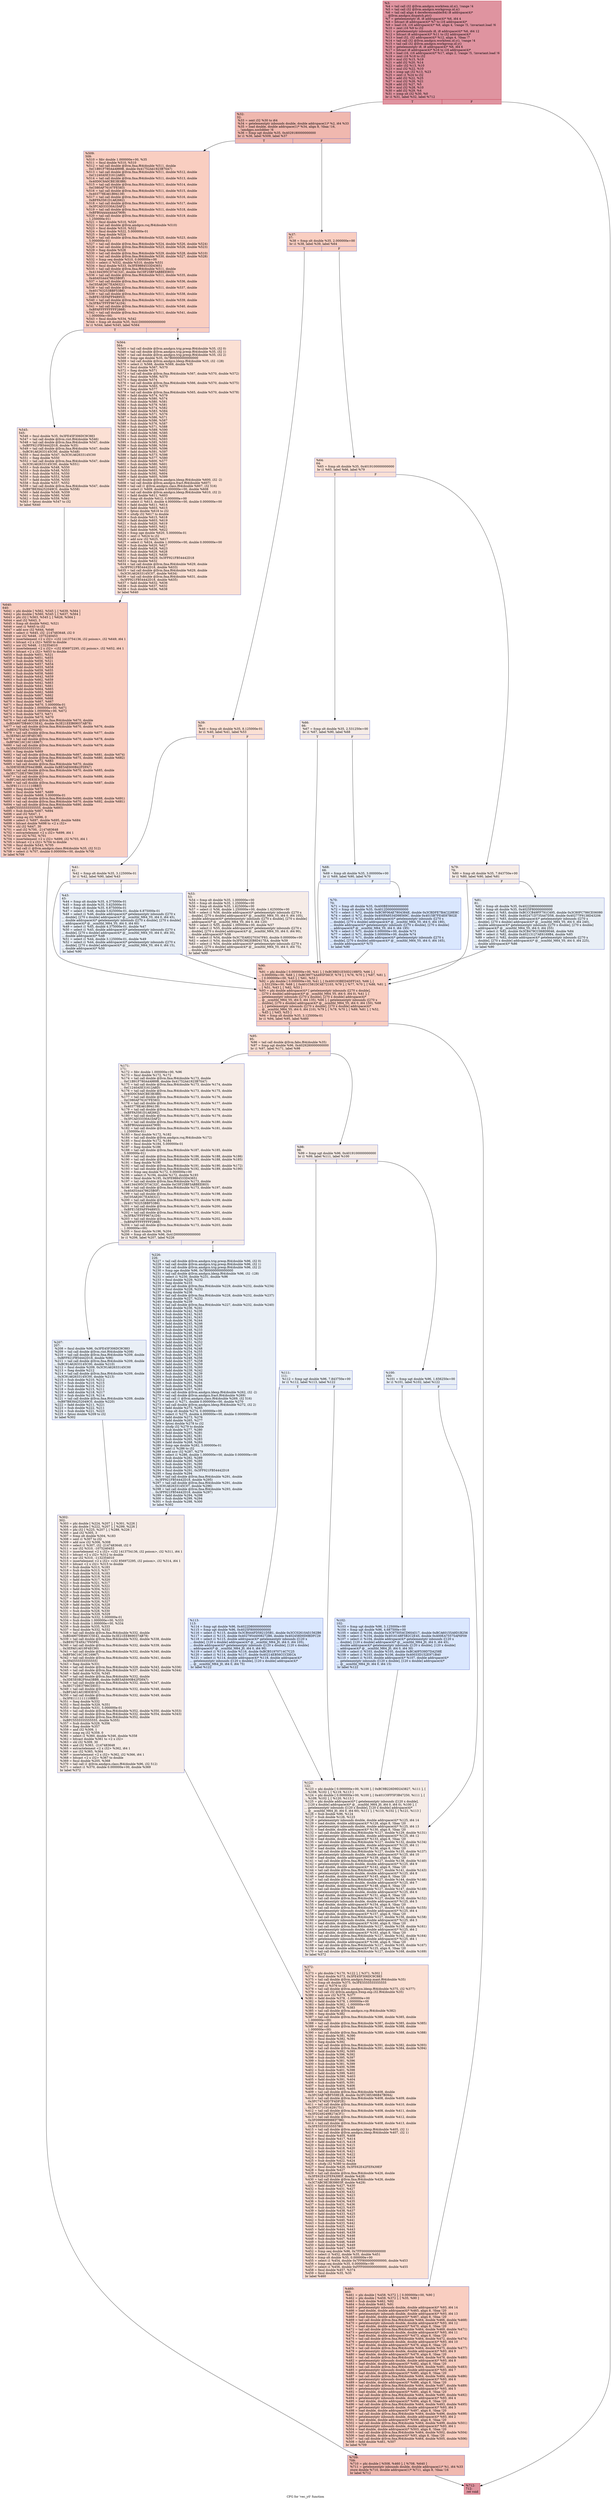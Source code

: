 digraph "CFG for 'vec_y0' function" {
	label="CFG for 'vec_y0' function";

	Node0x5dfa000 [shape=record,color="#b70d28ff", style=filled, fillcolor="#b70d2870",label="{%3:\l  %4 = tail call i32 @llvm.amdgcn.workitem.id.x(), !range !4\l  %5 = tail call i32 @llvm.amdgcn.workgroup.id.x()\l  %6 = tail call align 4 dereferenceable(64) i8 addrspace(4)*\l... @llvm.amdgcn.dispatch.ptr()\l  %7 = getelementptr i8, i8 addrspace(4)* %6, i64 4\l  %8 = bitcast i8 addrspace(4)* %7 to i16 addrspace(4)*\l  %9 = load i16, i16 addrspace(4)* %8, align 4, !range !5, !invariant.load !6\l  %10 = zext i16 %9 to i32\l  %11 = getelementptr inbounds i8, i8 addrspace(4)* %6, i64 12\l  %12 = bitcast i8 addrspace(4)* %11 to i32 addrspace(4)*\l  %13 = load i32, i32 addrspace(4)* %12, align 4, !tbaa !7\l  %14 = tail call i32 @llvm.amdgcn.workitem.id.y(), !range !4\l  %15 = tail call i32 @llvm.amdgcn.workgroup.id.y()\l  %16 = getelementptr i8, i8 addrspace(4)* %6, i64 6\l  %17 = bitcast i8 addrspace(4)* %16 to i16 addrspace(4)*\l  %18 = load i16, i16 addrspace(4)* %17, align 2, !range !5, !invariant.load !6\l  %19 = zext i16 %18 to i32\l  %20 = mul i32 %15, %19\l  %21 = add i32 %20, %14\l  %22 = udiv i32 %13, %10\l  %23 = mul i32 %22, %10\l  %24 = icmp ugt i32 %13, %23\l  %25 = zext i1 %24 to i32\l  %26 = add i32 %22, %25\l  %27 = mul i32 %26, %21\l  %28 = add i32 %27, %5\l  %29 = mul i32 %28, %10\l  %30 = add i32 %29, %4\l  %31 = icmp slt i32 %30, %0\l  br i1 %31, label %32, label %712\l|{<s0>T|<s1>F}}"];
	Node0x5dfa000:s0 -> Node0x5dfe900;
	Node0x5dfa000:s1 -> Node0x5dfe990;
	Node0x5dfe900 [shape=record,color="#3d50c3ff", style=filled, fillcolor="#dc5d4a70",label="{%32:\l32:                                               \l  %33 = sext i32 %30 to i64\l  %34 = getelementptr inbounds double, double addrspace(1)* %2, i64 %33\l  %35 = load double, double addrspace(1)* %34, align 8, !tbaa !16,\l... !amdgpu.noclobber !6\l  %36 = fcmp ugt double %35, 0x4029180000000000\l  br i1 %36, label %509, label %37\l|{<s0>T|<s1>F}}"];
	Node0x5dfe900:s0 -> Node0x5df4450;
	Node0x5dfe900:s1 -> Node0x5df44e0;
	Node0x5df44e0 [shape=record,color="#3d50c3ff", style=filled, fillcolor="#f2907270",label="{%37:\l37:                                               \l  %38 = fcmp olt double %35, 2.000000e+00\l  br i1 %38, label %39, label %64\l|{<s0>T|<s1>F}}"];
	Node0x5df44e0:s0 -> Node0x5df46b0;
	Node0x5df44e0:s1 -> Node0x5df4740;
	Node0x5df46b0 [shape=record,color="#3d50c3ff", style=filled, fillcolor="#f7b99e70",label="{%39:\l39:                                               \l  %40 = fcmp olt double %35, 8.125000e-01\l  br i1 %40, label %41, label %53\l|{<s0>T|<s1>F}}"];
	Node0x5df46b0:s0 -> Node0x5df4910;
	Node0x5df46b0:s1 -> Node0x5df49a0;
	Node0x5df4910 [shape=record,color="#3d50c3ff", style=filled, fillcolor="#ead5c970",label="{%41:\l41:                                               \l  %42 = fcmp olt double %35, 3.125000e-01\l  br i1 %42, label %90, label %43\l|{<s0>T|<s1>F}}"];
	Node0x5df4910:s0 -> Node0x5df4b70;
	Node0x5df4910:s1 -> Node0x5df4c00;
	Node0x5df4c00 [shape=record,color="#3d50c3ff", style=filled, fillcolor="#cedaeb70",label="{%43:\l43:                                               \l  %44 = fcmp olt double %35, 4.375000e-01\l  %45 = fcmp olt double %35, 5.625000e-01\l  %46 = fcmp olt double %35, 6.875000e-01\l  %47 = select i1 %46, double 5.625000e-01, double 6.875000e-01\l  %48 = select i1 %46, double addrspace(4)* getelementptr inbounds ([270 x\l... double], [270 x double] addrspace(4)* @__ocmltbl_M64_Y0, i64 0, i64 45),\l... double addrspace(4)* getelementptr inbounds ([270 x double], [270 x double]\l... addrspace(4)* @__ocmltbl_M64_Y0, i64 0, i64 60)\l  %49 = select i1 %45, double 4.375000e-01, double %47\l  %50 = select i1 %45, double addrspace(4)* getelementptr inbounds ([270 x\l... double], [270 x double] addrspace(4)* @__ocmltbl_M64_Y0, i64 0, i64 30),\l... double addrspace(4)* %48\l  %51 = select i1 %44, double 3.125000e-01, double %49\l  %52 = select i1 %44, double addrspace(4)* getelementptr inbounds ([270 x\l... double], [270 x double] addrspace(4)* @__ocmltbl_M64_Y0, i64 0, i64 15),\l... double addrspace(4)* %50\l  br label %90\l}"];
	Node0x5df4c00 -> Node0x5df4b70;
	Node0x5df49a0 [shape=record,color="#3d50c3ff", style=filled, fillcolor="#ead5c970",label="{%53:\l53:                                               \l  %54 = fcmp olt double %35, 1.000000e+00\l  %55 = fcmp olt double %35, 1.250000e+00\l  %56 = fcmp olt double %35, 1.625000e+00\l  %57 = select i1 %56, double 1.250000e+00, double 1.625000e+00\l  %58 = select i1 %56, double addrspace(4)* getelementptr inbounds ([270 x\l... double], [270 x double] addrspace(4)* @__ocmltbl_M64_Y0, i64 0, i64 105),\l... double addrspace(4)* getelementptr inbounds ([270 x double], [270 x double]\l... addrspace(4)* @__ocmltbl_M64_Y0, i64 0, i64 120)\l  %59 = select i1 %55, double 1.000000e+00, double %57\l  %60 = select i1 %55, double addrspace(4)* getelementptr inbounds ([270 x\l... double], [270 x double] addrspace(4)* @__ocmltbl_M64_Y0, i64 0, i64 90),\l... double addrspace(4)* %58\l  %61 = select i1 %54, double 0x3C7EA9D270347F83, double 0.000000e+00\l  %62 = select i1 %54, double 0x3FEC982EB8D417EA, double %59\l  %63 = select i1 %54, double addrspace(4)* getelementptr inbounds ([270 x\l... double], [270 x double] addrspace(4)* @__ocmltbl_M64_Y0, i64 0, i64 75),\l... double addrspace(4)* %60\l  br label %90\l}"];
	Node0x5df49a0 -> Node0x5df4b70;
	Node0x5df4740 [shape=record,color="#3d50c3ff", style=filled, fillcolor="#f7b99e70",label="{%64:\l64:                                               \l  %65 = fcmp olt double %35, 0x4019100000000000\l  br i1 %65, label %66, label %79\l|{<s0>T|<s1>F}}"];
	Node0x5df4740:s0 -> Node0x5dfeb60;
	Node0x5df4740:s1 -> Node0x5dfebb0;
	Node0x5dfeb60 [shape=record,color="#3d50c3ff", style=filled, fillcolor="#ead5c970",label="{%66:\l66:                                               \l  %67 = fcmp olt double %35, 2.531250e+00\l  br i1 %67, label %90, label %68\l|{<s0>T|<s1>F}}"];
	Node0x5dfeb60:s0 -> Node0x5df4b70;
	Node0x5dfeb60:s1 -> Node0x5df6950;
	Node0x5df6950 [shape=record,color="#3d50c3ff", style=filled, fillcolor="#cedaeb70",label="{%68:\l68:                                               \l  %69 = fcmp olt double %35, 3.000000e+00\l  br i1 %69, label %90, label %70\l|{<s0>T|<s1>F}}"];
	Node0x5df6950:s0 -> Node0x5df4b70;
	Node0x5df6950:s1 -> Node0x5df6b20;
	Node0x5df6b20 [shape=record,color="#3d50c3ff", style=filled, fillcolor="#abc8fd70",label="{%70:\l70:                                               \l  %71 = fcmp olt double %35, 0x400BE00000000000\l  %72 = fcmp olt double %35, 0x4012D00000000000\l  %73 = select i1 %72, double 0xBC9F06AE7804384E, double 0x3CBDFE7BAC228E8C\l  %74 = select i1 %72, double 0x400FA9534D98569C, double 0x4015B7FE4E87B02E\l  %75 = select i1 %72, double addrspace(4)* getelementptr inbounds ([270 x\l... double], [270 x double] addrspace(4)* @__ocmltbl_M64_Y0, i64 0, i64 180),\l... double addrspace(4)* getelementptr inbounds ([270 x double], [270 x double]\l... addrspace(4)* @__ocmltbl_M64_Y0, i64 0, i64 195)\l  %76 = select i1 %71, double 0.000000e+00, double %73\l  %77 = select i1 %71, double 3.000000e+00, double %74\l  %78 = select i1 %71, double addrspace(4)* getelementptr inbounds ([270 x\l... double], [270 x double] addrspace(4)* @__ocmltbl_M64_Y0, i64 0, i64 165),\l... double addrspace(4)* %75\l  br label %90\l}"];
	Node0x5df6b20 -> Node0x5df4b70;
	Node0x5dfebb0 [shape=record,color="#3d50c3ff", style=filled, fillcolor="#ead5c970",label="{%79:\l79:                                               \l  %80 = fcmp olt double %35, 7.843750e+00\l  br i1 %80, label %90, label %81\l|{<s0>T|<s1>F}}"];
	Node0x5dfebb0:s0 -> Node0x5df4b70;
	Node0x5dfebb0:s1 -> Node0x5df7660;
	Node0x5df7660 [shape=record,color="#3d50c3ff", style=filled, fillcolor="#cedaeb70",label="{%81:\l81:                                               \l  %82 = fcmp olt double %35, 0x4022D80000000000\l  %83 = fcmp olt double %35, 0x4025F80000000000\l  %84 = select i1 %83, double 0xBCCCB49FF791C495, double 0x3C80FC786CE06080\l  %85 = select i1 %83, double 0x402471D735A47D58, double 0x40277F9138D43206\l  %86 = select i1 %83, double addrspace(4)* getelementptr inbounds ([270 x\l... double], [270 x double] addrspace(4)* @__ocmltbl_M64_Y0, i64 0, i64 240),\l... double addrspace(4)* getelementptr inbounds ([270 x double], [270 x double]\l... addrspace(4)* @__ocmltbl_M64_Y0, i64 0, i64 255)\l  %87 = select i1 %82, double 0x3CB479CC068D9046, double %84\l  %88 = select i1 %82, double 0x40213127AE6169B4, double %85\l  %89 = select i1 %82, double addrspace(4)* getelementptr inbounds ([270 x\l... double], [270 x double] addrspace(4)* @__ocmltbl_M64_Y0, i64 0, i64 225),\l... double addrspace(4)* %86\l  br label %90\l}"];
	Node0x5df7660 -> Node0x5df4b70;
	Node0x5df4b70 [shape=record,color="#3d50c3ff", style=filled, fillcolor="#f2907270",label="{%90:\l90:                                               \l  %91 = phi double [ 0.000000e+00, %41 ], [ 0xBC8BD1E50D219BFD, %66 ], [\l... 0.000000e+00, %68 ], [ 0xBC99774A495F56CF, %79 ], [ %76, %70 ], [ %87, %81 ],\l... [ 0.000000e+00, %43 ], [ %61, %53 ]\l  %92 = phi double [ 0.000000e+00, %41 ], [ 0x400193BED4DFF243, %66 ], [\l... 2.531250e+00, %68 ], [ 0x401C581DC4E72103, %79 ], [ %77, %70 ], [ %88, %81 ],\l... [ %51, %43 ], [ %62, %53 ]\l  %93 = phi double addrspace(4)* [ getelementptr inbounds ([270 x double],\l... [270 x double] addrspace(4)* @__ocmltbl_M64_Y0, i64 0, i64 0), %41 ], [\l... getelementptr inbounds ([270 x double], [270 x double] addrspace(4)*\l... @__ocmltbl_M64_Y0, i64 0, i64 135), %66 ], [ getelementptr inbounds ([270 x\l... double], [270 x double] addrspace(4)* @__ocmltbl_M64_Y0, i64 0, i64 150), %68\l... ], [ getelementptr inbounds ([270 x double], [270 x double] addrspace(4)*\l... @__ocmltbl_M64_Y0, i64 0, i64 210), %79 ], [ %78, %70 ], [ %89, %81 ], [ %52,\l... %43 ], [ %63, %53 ]\l  %94 = fcmp olt double %35, 3.125000e-01\l  br i1 %94, label %95, label %460\l|{<s0>T|<s1>F}}"];
	Node0x5df4b70:s0 -> Node0x5df8a50;
	Node0x5df4b70:s1 -> Node0x5df8aa0;
	Node0x5df8a50 [shape=record,color="#3d50c3ff", style=filled, fillcolor="#f7b99e70",label="{%95:\l95:                                               \l  %96 = tail call double @llvm.fabs.f64(double %35)\l  %97 = fcmp ugt double %96, 0x4029280000000000\l  br i1 %97, label %171, label %98\l|{<s0>T|<s1>F}}"];
	Node0x5df8a50:s0 -> Node0x5df8dc0;
	Node0x5df8a50:s1 -> Node0x5df8e50;
	Node0x5df8e50 [shape=record,color="#3d50c3ff", style=filled, fillcolor="#ead5c970",label="{%98:\l98:                                               \l  %99 = fcmp ugt double %96, 0x4019100000000000\l  br i1 %99, label %111, label %100\l|{<s0>T|<s1>F}}"];
	Node0x5df8e50:s0 -> Node0x5df9020;
	Node0x5df8e50:s1 -> Node0x5df9070;
	Node0x5df9070 [shape=record,color="#3d50c3ff", style=filled, fillcolor="#cedaeb70",label="{%100:\l100:                                              \l  %101 = fcmp ugt double %96, 1.656250e+00\l  br i1 %101, label %102, label %122\l|{<s0>T|<s1>F}}"];
	Node0x5df9070:s0 -> Node0x5df9240;
	Node0x5df9070:s1 -> Node0x5df92d0;
	Node0x5df9240 [shape=record,color="#3d50c3ff", style=filled, fillcolor="#abc8fd70",label="{%102:\l102:                                              \l  %103 = fcmp ugt double %96, 3.125000e+00\l  %104 = fcmp ugt double %96, 4.687500e+00\l  %105 = select i1 %104, double 0x3C975054CD60A517, double 0xBCA60155A9D1B256\l  %106 = select i1 %104, double 0x4016148F5B2C2E45, double 0x400EA75575AF6F09\l  %107 = select i1 %104, double addrspace(4)* getelementptr inbounds ([120 x\l... double], [120 x double] addrspace(4)* @__ocmltbl_M64_J0, i64 0, i64 45),\l... double addrspace(4)* getelementptr inbounds ([120 x double], [120 x double]\l... addrspace(4)* @__ocmltbl_M64_J0, i64 0, i64 30)\l  %108 = select i1 %103, double %105, double 0xBCA0F539D7DA258E\l  %109 = select i1 %103, double %106, double 0x40033D152E971B40\l  %110 = select i1 %103, double addrspace(4)* %107, double addrspace(4)*\l... getelementptr inbounds ([120 x double], [120 x double] addrspace(4)*\l... @__ocmltbl_M64_J0, i64 0, i64 15)\l  br label %122\l}"];
	Node0x5df9240 -> Node0x5df92d0;
	Node0x5df9020 [shape=record,color="#3d50c3ff", style=filled, fillcolor="#cedaeb70",label="{%111:\l111:                                              \l  %112 = fcmp ugt double %96, 7.843750e+00\l  br i1 %112, label %113, label %122\l|{<s0>T|<s1>F}}"];
	Node0x5df9020:s0 -> Node0x5e099c0;
	Node0x5df9020:s1 -> Node0x5df92d0;
	Node0x5e099c0 [shape=record,color="#3d50c3ff", style=filled, fillcolor="#abc8fd70",label="{%113:\l113:                                              \l  %114 = fcmp ugt double %96, 0x4022D80000000000\l  %115 = fcmp ugt double %96, 0x4025F80000000000\l  %116 = select i1 %115, double 0x3CB444FD5821D5B1, double 0x3CC02610A51562B6\l  %117 = select i1 %115, double 0x40279544008272B6, double 0x402458D0D0BDFC29\l  %118 = select i1 %115, double addrspace(4)* getelementptr inbounds ([120 x\l... double], [120 x double] addrspace(4)* @__ocmltbl_M64_J0, i64 0, i64 105),\l... double addrspace(4)* getelementptr inbounds ([120 x double], [120 x double]\l... addrspace(4)* @__ocmltbl_M64_J0, i64 0, i64 90)\l  %119 = select i1 %114, double %116, double 0xBCB51970714C7C25\l  %120 = select i1 %114, double %117, double 0x40214EB56CCCDECA\l  %121 = select i1 %114, double addrspace(4)* %118, double addrspace(4)*\l... getelementptr inbounds ([120 x double], [120 x double] addrspace(4)*\l... @__ocmltbl_M64_J0, i64 0, i64 75)\l  br label %122\l}"];
	Node0x5e099c0 -> Node0x5df92d0;
	Node0x5df92d0 [shape=record,color="#3d50c3ff", style=filled, fillcolor="#ead5c970",label="{%122:\l122:                                              \l  %123 = phi double [ 0.000000e+00, %100 ], [ 0xBC9B226D9D243827, %111 ], [\l... %108, %102 ], [ %119, %113 ]\l  %124 = phi double [ 0.000000e+00, %100 ], [ 0x401C0FF5F3B47250, %111 ], [\l... %109, %102 ], [ %120, %113 ]\l  %125 = phi double addrspace(4)* [ getelementptr inbounds ([120 x double],\l... [120 x double] addrspace(4)* @__ocmltbl_M64_J0, i64 0, i64 0), %100 ], [\l... getelementptr inbounds ([120 x double], [120 x double] addrspace(4)*\l... @__ocmltbl_M64_J0, i64 0, i64 60), %111 ], [ %110, %102 ], [ %121, %113 ]\l  %126 = fsub double %96, %124\l  %127 = fsub double %126, %123\l  %128 = getelementptr inbounds double, double addrspace(4)* %125, i64 14\l  %129 = load double, double addrspace(4)* %128, align 8, !tbaa !20\l  %130 = getelementptr inbounds double, double addrspace(4)* %125, i64 13\l  %131 = load double, double addrspace(4)* %130, align 8, !tbaa !20\l  %132 = tail call double @llvm.fma.f64(double %127, double %129, double %131)\l  %133 = getelementptr inbounds double, double addrspace(4)* %125, i64 12\l  %134 = load double, double addrspace(4)* %133, align 8, !tbaa !20\l  %135 = tail call double @llvm.fma.f64(double %127, double %132, double %134)\l  %136 = getelementptr inbounds double, double addrspace(4)* %125, i64 11\l  %137 = load double, double addrspace(4)* %136, align 8, !tbaa !20\l  %138 = tail call double @llvm.fma.f64(double %127, double %135, double %137)\l  %139 = getelementptr inbounds double, double addrspace(4)* %125, i64 10\l  %140 = load double, double addrspace(4)* %139, align 8, !tbaa !20\l  %141 = tail call double @llvm.fma.f64(double %127, double %138, double %140)\l  %142 = getelementptr inbounds double, double addrspace(4)* %125, i64 9\l  %143 = load double, double addrspace(4)* %142, align 8, !tbaa !20\l  %144 = tail call double @llvm.fma.f64(double %127, double %141, double %143)\l  %145 = getelementptr inbounds double, double addrspace(4)* %125, i64 8\l  %146 = load double, double addrspace(4)* %145, align 8, !tbaa !20\l  %147 = tail call double @llvm.fma.f64(double %127, double %144, double %146)\l  %148 = getelementptr inbounds double, double addrspace(4)* %125, i64 7\l  %149 = load double, double addrspace(4)* %148, align 8, !tbaa !20\l  %150 = tail call double @llvm.fma.f64(double %127, double %147, double %149)\l  %151 = getelementptr inbounds double, double addrspace(4)* %125, i64 6\l  %152 = load double, double addrspace(4)* %151, align 8, !tbaa !20\l  %153 = tail call double @llvm.fma.f64(double %127, double %150, double %152)\l  %154 = getelementptr inbounds double, double addrspace(4)* %125, i64 5\l  %155 = load double, double addrspace(4)* %154, align 8, !tbaa !20\l  %156 = tail call double @llvm.fma.f64(double %127, double %153, double %155)\l  %157 = getelementptr inbounds double, double addrspace(4)* %125, i64 4\l  %158 = load double, double addrspace(4)* %157, align 8, !tbaa !20\l  %159 = tail call double @llvm.fma.f64(double %127, double %156, double %158)\l  %160 = getelementptr inbounds double, double addrspace(4)* %125, i64 3\l  %161 = load double, double addrspace(4)* %160, align 8, !tbaa !20\l  %162 = tail call double @llvm.fma.f64(double %127, double %159, double %161)\l  %163 = getelementptr inbounds double, double addrspace(4)* %125, i64 2\l  %164 = load double, double addrspace(4)* %163, align 8, !tbaa !20\l  %165 = tail call double @llvm.fma.f64(double %127, double %162, double %164)\l  %166 = getelementptr inbounds double, double addrspace(4)* %125, i64 1\l  %167 = load double, double addrspace(4)* %166, align 8, !tbaa !20\l  %168 = tail call double @llvm.fma.f64(double %127, double %165, double %167)\l  %169 = load double, double addrspace(4)* %125, align 8, !tbaa !20\l  %170 = tail call double @llvm.fma.f64(double %127, double %168, double %169)\l  br label %372\l}"];
	Node0x5df92d0 -> Node0x5e0d730;
	Node0x5df8dc0 [shape=record,color="#3d50c3ff", style=filled, fillcolor="#ead5c970",label="{%171:\l171:                                              \l  %172 = fdiv double 1.000000e+00, %96\l  %173 = fmul double %172, %172\l  %174 = tail call double @llvm.fma.f64(double %173, double\l... 0xC1B91F780A4A989B, double 0x41752A41923B70A7)\l  %175 = tail call double @llvm.fma.f64(double %173, double %174, double\l... 0xC1240A5E31612A8D)\l  %176 = tail call double @llvm.fma.f64(double %173, double %175, double\l... 0x40D0C9A0CBE3B3B8)\l  %177 = tail call double @llvm.fma.f64(double %173, double %176, double\l... 0xC080AF76167FE583)\l  %178 = tail call double @llvm.fma.f64(double %173, double %177, double\l... 0x403778EA61B94139)\l  %179 = tail call double @llvm.fma.f64(double %173, double %178, double\l... 0xBFFA3581D1A82662)\l  %180 = tail call double @llvm.fma.f64(double %173, double %179, double\l... 0x3FCAD33330A1DAF2)\l  %181 = tail call double @llvm.fma.f64(double %173, double %180, double\l... 0xBFB0AAAAAAAA7909)\l  %182 = tail call double @llvm.fma.f64(double %173, double %181, double\l... 1.250000e-01)\l  %183 = fmul double %172, %182\l  %184 = tail call double @llvm.amdgcn.rsq.f64(double %172)\l  %185 = fmul double %172, %184\l  %186 = fmul double %184, 5.000000e-01\l  %187 = fneg double %186\l  %188 = tail call double @llvm.fma.f64(double %187, double %185, double\l... 5.000000e-01)\l  %189 = tail call double @llvm.fma.f64(double %186, double %188, double %186)\l  %190 = tail call double @llvm.fma.f64(double %185, double %188, double %185)\l  %191 = fneg double %190\l  %192 = tail call double @llvm.fma.f64(double %191, double %190, double %172)\l  %193 = tail call double @llvm.fma.f64(double %192, double %189, double %190)\l  %194 = fcmp oeq double %172, 0.000000e+00\l  %195 = select i1 %194, double %172, double %193\l  %196 = fmul double %195, 0x3FE9884533D43651\l  %197 = tail call double @llvm.fma.f64(double %173, double\l... 0x41344395CD7AC32C, double 0xC0F25BF3ABBEE803)\l  %198 = tail call double @llvm.fma.f64(double %173, double %197, double\l... 0x40A55A4A78625B0F)\l  %199 = tail call double @llvm.fma.f64(double %173, double %198, double\l... 0xC05A826C7EA56321)\l  %200 = tail call double @llvm.fma.f64(double %173, double %199, double\l... 0x401763253BBF53B6)\l  %201 = tail call double @llvm.fma.f64(double %173, double %200, double\l... 0xBFE15EFAFF948953)\l  %202 = tail call double @llvm.fma.f64(double %173, double %201, double\l... 0x3FBA7FFFF967A1D4)\l  %203 = tail call double @llvm.fma.f64(double %173, double %202, double\l... 0xBFAFFFFFFFFF2868)\l  %204 = tail call double @llvm.fma.f64(double %173, double %203, double\l... 1.000000e+00)\l  %205 = fmul double %196, %204\l  %206 = fcmp olt double %96, 0x41D0000000000000\l  br i1 %206, label %207, label %226\l|{<s0>T|<s1>F}}"];
	Node0x5df8dc0:s0 -> Node0x5e10020;
	Node0x5df8dc0:s1 -> Node0x5e100b0;
	Node0x5e10020 [shape=record,color="#3d50c3ff", style=filled, fillcolor="#cedaeb70",label="{%207:\l207:                                              \l  %208 = fmul double %96, 0x3FE45F306DC9C883\l  %209 = tail call double @llvm.rint.f64(double %208)\l  %210 = tail call double @llvm.fma.f64(double %209, double\l... 0xBFF921FB54442D18, double %96)\l  %211 = tail call double @llvm.fma.f64(double %209, double\l... 0xBC91A62633145C00, double %210)\l  %212 = fmul double %209, 0x3C91A62633145C00\l  %213 = fneg double %212\l  %214 = tail call double @llvm.fma.f64(double %209, double\l... 0x3C91A62633145C00, double %213)\l  %215 = fsub double %210, %212\l  %216 = fsub double %210, %215\l  %217 = fsub double %216, %212\l  %218 = fsub double %215, %211\l  %219 = fadd double %218, %217\l  %220 = fsub double %219, %214\l  %221 = tail call double @llvm.fma.f64(double %209, double\l... 0xB97B839A252049C0, double %220)\l  %222 = fadd double %211, %221\l  %223 = fsub double %222, %211\l  %224 = fsub double %221, %223\l  %225 = fptosi double %209 to i32\l  br label %302\l}"];
	Node0x5e10020 -> Node0x5e110f0;
	Node0x5e100b0 [shape=record,color="#3d50c3ff", style=filled, fillcolor="#cedaeb70",label="{%226:\l226:                                              \l  %227 = tail call double @llvm.amdgcn.trig.preop.f64(double %96, i32 0)\l  %228 = tail call double @llvm.amdgcn.trig.preop.f64(double %96, i32 1)\l  %229 = tail call double @llvm.amdgcn.trig.preop.f64(double %96, i32 2)\l  %230 = fcmp oge double %96, 0x7B00000000000000\l  %231 = tail call double @llvm.amdgcn.ldexp.f64(double %96, i32 -128)\l  %232 = select i1 %230, double %231, double %96\l  %233 = fmul double %229, %232\l  %234 = fneg double %233\l  %235 = tail call double @llvm.fma.f64(double %229, double %232, double %234)\l  %236 = fmul double %228, %232\l  %237 = fneg double %236\l  %238 = tail call double @llvm.fma.f64(double %228, double %232, double %237)\l  %239 = fmul double %227, %232\l  %240 = fneg double %239\l  %241 = tail call double @llvm.fma.f64(double %227, double %232, double %240)\l  %242 = fadd double %236, %241\l  %243 = fsub double %242, %236\l  %244 = fsub double %242, %243\l  %245 = fsub double %241, %243\l  %246 = fsub double %236, %244\l  %247 = fadd double %245, %246\l  %248 = fadd double %233, %238\l  %249 = fsub double %248, %233\l  %250 = fsub double %248, %249\l  %251 = fsub double %238, %249\l  %252 = fsub double %233, %250\l  %253 = fadd double %251, %252\l  %254 = fadd double %248, %247\l  %255 = fsub double %254, %248\l  %256 = fsub double %254, %255\l  %257 = fsub double %247, %255\l  %258 = fsub double %248, %256\l  %259 = fadd double %257, %258\l  %260 = fadd double %253, %259\l  %261 = fadd double %235, %260\l  %262 = fadd double %239, %242\l  %263 = fsub double %262, %239\l  %264 = fsub double %242, %263\l  %265 = fadd double %264, %254\l  %266 = fsub double %265, %264\l  %267 = fsub double %254, %266\l  %268 = fadd double %267, %261\l  %269 = tail call double @llvm.amdgcn.ldexp.f64(double %262, i32 -2)\l  %270 = tail call double @llvm.amdgcn.fract.f64(double %269)\l  %271 = tail call i1 @llvm.amdgcn.class.f64(double %269, i32 516)\l  %272 = select i1 %271, double 0.000000e+00, double %270\l  %273 = tail call double @llvm.amdgcn.ldexp.f64(double %272, i32 2)\l  %274 = fadd double %273, %265\l  %275 = fcmp olt double %274, 0.000000e+00\l  %276 = select i1 %275, double 4.000000e+00, double 0.000000e+00\l  %277 = fadd double %273, %276\l  %278 = fadd double %265, %277\l  %279 = fptosi double %278 to i32\l  %280 = sitofp i32 %279 to double\l  %281 = fsub double %277, %280\l  %282 = fadd double %265, %281\l  %283 = fsub double %282, %281\l  %284 = fsub double %265, %283\l  %285 = fadd double %268, %284\l  %286 = fcmp oge double %282, 5.000000e-01\l  %287 = zext i1 %286 to i32\l  %288 = add nsw i32 %287, %279\l  %289 = select i1 %286, double 1.000000e+00, double 0.000000e+00\l  %290 = fsub double %282, %289\l  %291 = fadd double %290, %285\l  %292 = fsub double %291, %290\l  %293 = fsub double %285, %292\l  %294 = fmul double %291, 0x3FF921FB54442D18\l  %295 = fneg double %294\l  %296 = tail call double @llvm.fma.f64(double %291, double\l... 0x3FF921FB54442D18, double %295)\l  %297 = tail call double @llvm.fma.f64(double %291, double\l... 0x3C91A62633145C07, double %296)\l  %298 = tail call double @llvm.fma.f64(double %293, double\l... 0x3FF921FB54442D18, double %297)\l  %299 = fadd double %294, %298\l  %300 = fsub double %299, %294\l  %301 = fsub double %298, %300\l  br label %302\l}"];
	Node0x5e100b0 -> Node0x5e110f0;
	Node0x5e110f0 [shape=record,color="#3d50c3ff", style=filled, fillcolor="#ead5c970",label="{%302:\l302:                                              \l  %303 = phi double [ %224, %207 ], [ %301, %226 ]\l  %304 = phi double [ %222, %207 ], [ %299, %226 ]\l  %305 = phi i32 [ %225, %207 ], [ %288, %226 ]\l  %306 = and i32 %305, 3\l  %307 = fcmp olt double %304, %183\l  %308 = sext i1 %307 to i32\l  %309 = add nsw i32 %306, %308\l  %310 = select i1 %307, i32 -2147483648, i32 0\l  %311 = xor i32 %310, -1075240453\l  %312 = insertelement \<2 x i32\> \<i32 1413754136, i32 poison\>, i32 %311, i64 1\l  %313 = bitcast \<2 x i32\> %312 to double\l  %314 = xor i32 %310, -1132354010\l  %315 = insertelement \<2 x i32\> \<i32 856972295, i32 poison\>, i32 %314, i64 1\l  %316 = bitcast \<2 x i32\> %315 to double\l  %317 = fsub double %313, %183\l  %318 = fsub double %313, %317\l  %319 = fsub double %318, %183\l  %320 = fadd double %319, %316\l  %321 = fadd double %317, %320\l  %322 = fsub double %321, %317\l  %323 = fsub double %320, %322\l  %324 = fadd double %304, %321\l  %325 = fsub double %324, %321\l  %326 = fsub double %304, %325\l  %327 = fadd double %303, %323\l  %328 = fadd double %326, %327\l  %329 = fadd double %324, %328\l  %330 = fsub double %329, %324\l  %331 = fsub double %328, %330\l  %332 = fmul double %329, %329\l  %333 = fmul double %332, 5.000000e-01\l  %334 = fsub double 1.000000e+00, %333\l  %335 = fsub double 1.000000e+00, %334\l  %336 = fsub double %335, %333\l  %337 = fmul double %332, %332\l  %338 = tail call double @llvm.fma.f64(double %332, double\l... 0xBDA907DB46CC5E42, double 0x3E21EEB69037AB78)\l  %339 = tail call double @llvm.fma.f64(double %332, double %338, double\l... 0xBE927E4FA17F65F6)\l  %340 = tail call double @llvm.fma.f64(double %332, double %339, double\l... 0x3EFA01A019F4EC90)\l  %341 = tail call double @llvm.fma.f64(double %332, double %340, double\l... 0xBF56C16C16C16967)\l  %342 = tail call double @llvm.fma.f64(double %332, double %341, double\l... 0x3FA5555555555555)\l  %343 = fneg double %331\l  %344 = tail call double @llvm.fma.f64(double %329, double %343, double %336)\l  %345 = tail call double @llvm.fma.f64(double %337, double %342, double %344)\l  %346 = fadd double %334, %345\l  %347 = tail call double @llvm.fma.f64(double %332, double\l... 0x3DE5E0B2F9A43BB8, double 0xBE5AE600B42FDFA7)\l  %348 = tail call double @llvm.fma.f64(double %332, double %347, double\l... 0x3EC71DE3796CDE01)\l  %349 = tail call double @llvm.fma.f64(double %332, double %348, double\l... 0xBF2A01A019E83E5C)\l  %350 = tail call double @llvm.fma.f64(double %332, double %349, double\l... 0x3F81111111110BB3)\l  %351 = fneg double %332\l  %352 = fmul double %329, %351\l  %353 = fmul double %331, 5.000000e-01\l  %354 = tail call double @llvm.fma.f64(double %352, double %350, double %353)\l  %355 = tail call double @llvm.fma.f64(double %332, double %354, double %343)\l  %356 = tail call double @llvm.fma.f64(double %352, double\l... 0xBFC5555555555555, double %355)\l  %357 = fsub double %329, %356\l  %358 = fneg double %357\l  %359 = and i32 %309, 1\l  %360 = icmp eq i32 %359, 0\l  %361 = select i1 %360, double %346, double %358\l  %362 = bitcast double %361 to \<2 x i32\>\l  %363 = shl i32 %309, 30\l  %364 = and i32 %363, -2147483648\l  %365 = extractelement \<2 x i32\> %362, i64 1\l  %366 = xor i32 %365, %364\l  %367 = insertelement \<2 x i32\> %362, i32 %366, i64 1\l  %368 = bitcast \<2 x i32\> %367 to double\l  %369 = fmul double %205, %368\l  %370 = tail call i1 @llvm.amdgcn.class.f64(double %96, i32 512)\l  %371 = select i1 %370, double 0.000000e+00, double %369\l  br label %372\l}"];
	Node0x5e110f0 -> Node0x5e0d730;
	Node0x5e0d730 [shape=record,color="#3d50c3ff", style=filled, fillcolor="#f7b99e70",label="{%372:\l372:                                              \l  %373 = phi double [ %170, %122 ], [ %371, %302 ]\l  %374 = fmul double %373, 0x3FE45F306DC9C883\l  %375 = tail call double @llvm.amdgcn.frexp.mant.f64(double %35)\l  %376 = fcmp olt double %375, 0x3FE5555555555555\l  %377 = zext i1 %376 to i32\l  %378 = tail call double @llvm.amdgcn.ldexp.f64(double %375, i32 %377)\l  %379 = tail call i32 @llvm.amdgcn.frexp.exp.i32.f64(double %35)\l  %380 = sub nsw i32 %379, %377\l  %381 = fadd double %378, -1.000000e+00\l  %382 = fadd double %378, 1.000000e+00\l  %383 = fadd double %382, -1.000000e+00\l  %384 = fsub double %378, %383\l  %385 = tail call double @llvm.amdgcn.rcp.f64(double %382)\l  %386 = fneg double %382\l  %387 = tail call double @llvm.fma.f64(double %386, double %385, double\l... 1.000000e+00)\l  %388 = tail call double @llvm.fma.f64(double %387, double %385, double %385)\l  %389 = tail call double @llvm.fma.f64(double %386, double %388, double\l... 1.000000e+00)\l  %390 = tail call double @llvm.fma.f64(double %389, double %388, double %388)\l  %391 = fmul double %381, %390\l  %392 = fmul double %382, %391\l  %393 = fneg double %392\l  %394 = tail call double @llvm.fma.f64(double %391, double %382, double %393)\l  %395 = tail call double @llvm.fma.f64(double %391, double %384, double %394)\l  %396 = fadd double %392, %395\l  %397 = fsub double %396, %392\l  %398 = fsub double %395, %397\l  %399 = fsub double %381, %396\l  %400 = fsub double %381, %399\l  %401 = fsub double %400, %396\l  %402 = fsub double %401, %398\l  %403 = fadd double %399, %402\l  %404 = fmul double %390, %403\l  %405 = fadd double %391, %404\l  %406 = fsub double %405, %391\l  %407 = fsub double %404, %406\l  %408 = fmul double %405, %405\l  %409 = tail call double @llvm.fma.f64(double %408, double\l... 0x3FC3AB76BF559E2B, double 0x3FC385386B47B09A)\l  %410 = tail call double @llvm.fma.f64(double %408, double %409, double\l... 0x3FC7474DD7F4DF2E)\l  %411 = tail call double @llvm.fma.f64(double %408, double %410, double\l... 0x3FCC71C016291751)\l  %412 = tail call double @llvm.fma.f64(double %408, double %411, double\l... 0x3FD249249B27ACF1)\l  %413 = tail call double @llvm.fma.f64(double %408, double %412, double\l... 0x3FD99999998EF7B6)\l  %414 = tail call double @llvm.fma.f64(double %408, double %413, double\l... 0x3FE5555555555780)\l  %415 = tail call double @llvm.amdgcn.ldexp.f64(double %405, i32 1)\l  %416 = tail call double @llvm.amdgcn.ldexp.f64(double %407, i32 1)\l  %417 = fmul double %405, %408\l  %418 = fmul double %417, %414\l  %419 = fadd double %415, %418\l  %420 = fsub double %419, %415\l  %421 = fsub double %418, %420\l  %422 = fadd double %416, %421\l  %423 = fadd double %419, %422\l  %424 = fsub double %423, %419\l  %425 = fsub double %422, %424\l  %426 = sitofp i32 %380 to double\l  %427 = fmul double %426, 0x3FE62E42FEFA39EF\l  %428 = fneg double %427\l  %429 = tail call double @llvm.fma.f64(double %426, double\l... 0x3FE62E42FEFA39EF, double %428)\l  %430 = tail call double @llvm.fma.f64(double %426, double\l... 0x3C7ABC9E3B39803F, double %429)\l  %431 = fadd double %427, %430\l  %432 = fsub double %431, %427\l  %433 = fsub double %430, %432\l  %434 = fadd double %431, %423\l  %435 = fsub double %434, %431\l  %436 = fsub double %434, %435\l  %437 = fsub double %431, %436\l  %438 = fsub double %423, %435\l  %439 = fadd double %438, %437\l  %440 = fadd double %433, %425\l  %441 = fsub double %440, %433\l  %442 = fsub double %440, %441\l  %443 = fsub double %433, %442\l  %444 = fsub double %425, %441\l  %445 = fadd double %444, %443\l  %446 = fadd double %440, %439\l  %447 = fadd double %434, %446\l  %448 = fsub double %447, %434\l  %449 = fsub double %446, %448\l  %450 = fadd double %445, %449\l  %451 = fadd double %447, %450\l  %452 = fcmp oeq double %96, 0x7FF0000000000000\l  %453 = select i1 %452, double %35, double %451\l  %454 = fcmp olt double %35, 0.000000e+00\l  %455 = select i1 %454, double 0x7FF8000000000000, double %453\l  %456 = fcmp oeq double %35, 0.000000e+00\l  %457 = select i1 %456, double 0xFFF0000000000000, double %455\l  %458 = fmul double %457, %374\l  %459 = fmul double %35, %35\l  br label %460\l}"];
	Node0x5e0d730 -> Node0x5df8aa0;
	Node0x5df8aa0 [shape=record,color="#3d50c3ff", style=filled, fillcolor="#f2907270",label="{%460:\l460:                                              \l  %461 = phi double [ %458, %372 ], [ 0.000000e+00, %90 ]\l  %462 = phi double [ %459, %372 ], [ %35, %90 ]\l  %463 = fsub double %462, %92\l  %464 = fsub double %463, %91\l  %465 = getelementptr inbounds double, double addrspace(4)* %93, i64 14\l  %466 = load double, double addrspace(4)* %465, align 8, !tbaa !20\l  %467 = getelementptr inbounds double, double addrspace(4)* %93, i64 13\l  %468 = load double, double addrspace(4)* %467, align 8, !tbaa !20\l  %469 = tail call double @llvm.fma.f64(double %464, double %466, double %468)\l  %470 = getelementptr inbounds double, double addrspace(4)* %93, i64 12\l  %471 = load double, double addrspace(4)* %470, align 8, !tbaa !20\l  %472 = tail call double @llvm.fma.f64(double %464, double %469, double %471)\l  %473 = getelementptr inbounds double, double addrspace(4)* %93, i64 11\l  %474 = load double, double addrspace(4)* %473, align 8, !tbaa !20\l  %475 = tail call double @llvm.fma.f64(double %464, double %472, double %474)\l  %476 = getelementptr inbounds double, double addrspace(4)* %93, i64 10\l  %477 = load double, double addrspace(4)* %476, align 8, !tbaa !20\l  %478 = tail call double @llvm.fma.f64(double %464, double %475, double %477)\l  %479 = getelementptr inbounds double, double addrspace(4)* %93, i64 9\l  %480 = load double, double addrspace(4)* %479, align 8, !tbaa !20\l  %481 = tail call double @llvm.fma.f64(double %464, double %478, double %480)\l  %482 = getelementptr inbounds double, double addrspace(4)* %93, i64 8\l  %483 = load double, double addrspace(4)* %482, align 8, !tbaa !20\l  %484 = tail call double @llvm.fma.f64(double %464, double %481, double %483)\l  %485 = getelementptr inbounds double, double addrspace(4)* %93, i64 7\l  %486 = load double, double addrspace(4)* %485, align 8, !tbaa !20\l  %487 = tail call double @llvm.fma.f64(double %464, double %484, double %486)\l  %488 = getelementptr inbounds double, double addrspace(4)* %93, i64 6\l  %489 = load double, double addrspace(4)* %488, align 8, !tbaa !20\l  %490 = tail call double @llvm.fma.f64(double %464, double %487, double %489)\l  %491 = getelementptr inbounds double, double addrspace(4)* %93, i64 5\l  %492 = load double, double addrspace(4)* %491, align 8, !tbaa !20\l  %493 = tail call double @llvm.fma.f64(double %464, double %490, double %492)\l  %494 = getelementptr inbounds double, double addrspace(4)* %93, i64 4\l  %495 = load double, double addrspace(4)* %494, align 8, !tbaa !20\l  %496 = tail call double @llvm.fma.f64(double %464, double %493, double %495)\l  %497 = getelementptr inbounds double, double addrspace(4)* %93, i64 3\l  %498 = load double, double addrspace(4)* %497, align 8, !tbaa !20\l  %499 = tail call double @llvm.fma.f64(double %464, double %496, double %498)\l  %500 = getelementptr inbounds double, double addrspace(4)* %93, i64 2\l  %501 = load double, double addrspace(4)* %500, align 8, !tbaa !20\l  %502 = tail call double @llvm.fma.f64(double %464, double %499, double %501)\l  %503 = getelementptr inbounds double, double addrspace(4)* %93, i64 1\l  %504 = load double, double addrspace(4)* %503, align 8, !tbaa !20\l  %505 = tail call double @llvm.fma.f64(double %464, double %502, double %504)\l  %506 = load double, double addrspace(4)* %93, align 8, !tbaa !20\l  %507 = tail call double @llvm.fma.f64(double %464, double %505, double %506)\l  %508 = fadd double %461, %507\l  br label %709\l}"];
	Node0x5df8aa0 -> Node0x5e1fba0;
	Node0x5df4450 [shape=record,color="#3d50c3ff", style=filled, fillcolor="#f2907270",label="{%509:\l509:                                              \l  %510 = fdiv double 1.000000e+00, %35\l  %511 = fmul double %510, %510\l  %512 = tail call double @llvm.fma.f64(double %511, double\l... 0xC1B91F780A4A989B, double 0x41752A41923B70A7)\l  %513 = tail call double @llvm.fma.f64(double %511, double %512, double\l... 0xC1240A5E31612A8D)\l  %514 = tail call double @llvm.fma.f64(double %511, double %513, double\l... 0x40D0C9A0CBE3B3B8)\l  %515 = tail call double @llvm.fma.f64(double %511, double %514, double\l... 0xC080AF76167FE583)\l  %516 = tail call double @llvm.fma.f64(double %511, double %515, double\l... 0x403778EA61B94139)\l  %517 = tail call double @llvm.fma.f64(double %511, double %516, double\l... 0xBFFA3581D1A82662)\l  %518 = tail call double @llvm.fma.f64(double %511, double %517, double\l... 0x3FCAD33330A1DAF2)\l  %519 = tail call double @llvm.fma.f64(double %511, double %518, double\l... 0xBFB0AAAAAAAA7909)\l  %520 = tail call double @llvm.fma.f64(double %511, double %519, double\l... 1.250000e-01)\l  %521 = fmul double %510, %520\l  %522 = tail call double @llvm.amdgcn.rsq.f64(double %510)\l  %523 = fmul double %510, %522\l  %524 = fmul double %522, 5.000000e-01\l  %525 = fneg double %524\l  %526 = tail call double @llvm.fma.f64(double %525, double %523, double\l... 5.000000e-01)\l  %527 = tail call double @llvm.fma.f64(double %524, double %526, double %524)\l  %528 = tail call double @llvm.fma.f64(double %523, double %526, double %523)\l  %529 = fneg double %528\l  %530 = tail call double @llvm.fma.f64(double %529, double %528, double %510)\l  %531 = tail call double @llvm.fma.f64(double %530, double %527, double %528)\l  %532 = fcmp oeq double %510, 0.000000e+00\l  %533 = select i1 %532, double %510, double %531\l  %534 = fmul double %533, 0x3FE9884533D43651\l  %535 = tail call double @llvm.fma.f64(double %511, double\l... 0x41344395CD7AC32C, double 0xC0F25BF3ABBEE803)\l  %536 = tail call double @llvm.fma.f64(double %511, double %535, double\l... 0x40A55A4A78625B0F)\l  %537 = tail call double @llvm.fma.f64(double %511, double %536, double\l... 0xC05A826C7EA56321)\l  %538 = tail call double @llvm.fma.f64(double %511, double %537, double\l... 0x401763253BBF53B6)\l  %539 = tail call double @llvm.fma.f64(double %511, double %538, double\l... 0xBFE15EFAFF948953)\l  %540 = tail call double @llvm.fma.f64(double %511, double %539, double\l... 0x3FBA7FFFF967A1D4)\l  %541 = tail call double @llvm.fma.f64(double %511, double %540, double\l... 0xBFAFFFFFFFFF2868)\l  %542 = tail call double @llvm.fma.f64(double %511, double %541, double\l... 1.000000e+00)\l  %543 = fmul double %534, %542\l  %544 = fcmp olt double %35, 0x41D0000000000000\l  br i1 %544, label %545, label %564\l|{<s0>T|<s1>F}}"];
	Node0x5df4450:s0 -> Node0x5e22e50;
	Node0x5df4450:s1 -> Node0x5e22ea0;
	Node0x5e22e50 [shape=record,color="#3d50c3ff", style=filled, fillcolor="#f7b99e70",label="{%545:\l545:                                              \l  %546 = fmul double %35, 0x3FE45F306DC9C883\l  %547 = tail call double @llvm.rint.f64(double %546)\l  %548 = tail call double @llvm.fma.f64(double %547, double\l... 0xBFF921FB54442D18, double %35)\l  %549 = tail call double @llvm.fma.f64(double %547, double\l... 0xBC91A62633145C00, double %548)\l  %550 = fmul double %547, 0x3C91A62633145C00\l  %551 = fneg double %550\l  %552 = tail call double @llvm.fma.f64(double %547, double\l... 0x3C91A62633145C00, double %551)\l  %553 = fsub double %548, %550\l  %554 = fsub double %548, %553\l  %555 = fsub double %554, %550\l  %556 = fsub double %553, %549\l  %557 = fadd double %556, %555\l  %558 = fsub double %557, %552\l  %559 = tail call double @llvm.fma.f64(double %547, double\l... 0xB97B839A252049C0, double %558)\l  %560 = fadd double %549, %559\l  %561 = fsub double %560, %549\l  %562 = fsub double %559, %561\l  %563 = fptosi double %547 to i32\l  br label %640\l}"];
	Node0x5e22e50 -> Node0x5e23c60;
	Node0x5e22ea0 [shape=record,color="#3d50c3ff", style=filled, fillcolor="#f7b99e70",label="{%564:\l564:                                              \l  %565 = tail call double @llvm.amdgcn.trig.preop.f64(double %35, i32 0)\l  %566 = tail call double @llvm.amdgcn.trig.preop.f64(double %35, i32 1)\l  %567 = tail call double @llvm.amdgcn.trig.preop.f64(double %35, i32 2)\l  %568 = fcmp oge double %35, 0x7B00000000000000\l  %569 = tail call double @llvm.amdgcn.ldexp.f64(double %35, i32 -128)\l  %570 = select i1 %568, double %569, double %35\l  %571 = fmul double %567, %570\l  %572 = fneg double %571\l  %573 = tail call double @llvm.fma.f64(double %567, double %570, double %572)\l  %574 = fmul double %566, %570\l  %575 = fneg double %574\l  %576 = tail call double @llvm.fma.f64(double %566, double %570, double %575)\l  %577 = fmul double %565, %570\l  %578 = fneg double %577\l  %579 = tail call double @llvm.fma.f64(double %565, double %570, double %578)\l  %580 = fadd double %574, %579\l  %581 = fsub double %580, %574\l  %582 = fsub double %580, %581\l  %583 = fsub double %579, %581\l  %584 = fsub double %574, %582\l  %585 = fadd double %583, %584\l  %586 = fadd double %571, %576\l  %587 = fsub double %586, %571\l  %588 = fsub double %586, %587\l  %589 = fsub double %576, %587\l  %590 = fsub double %571, %588\l  %591 = fadd double %589, %590\l  %592 = fadd double %586, %585\l  %593 = fsub double %592, %586\l  %594 = fsub double %592, %593\l  %595 = fsub double %585, %593\l  %596 = fsub double %586, %594\l  %597 = fadd double %595, %596\l  %598 = fadd double %591, %597\l  %599 = fadd double %573, %598\l  %600 = fadd double %577, %580\l  %601 = fsub double %600, %577\l  %602 = fsub double %580, %601\l  %603 = fadd double %602, %592\l  %604 = fsub double %603, %602\l  %605 = fsub double %592, %604\l  %606 = fadd double %605, %599\l  %607 = tail call double @llvm.amdgcn.ldexp.f64(double %600, i32 -2)\l  %608 = tail call double @llvm.amdgcn.fract.f64(double %607)\l  %609 = tail call i1 @llvm.amdgcn.class.f64(double %607, i32 516)\l  %610 = select i1 %609, double 0.000000e+00, double %608\l  %611 = tail call double @llvm.amdgcn.ldexp.f64(double %610, i32 2)\l  %612 = fadd double %611, %603\l  %613 = fcmp olt double %612, 0.000000e+00\l  %614 = select i1 %613, double 4.000000e+00, double 0.000000e+00\l  %615 = fadd double %611, %614\l  %616 = fadd double %603, %615\l  %617 = fptosi double %616 to i32\l  %618 = sitofp i32 %617 to double\l  %619 = fsub double %615, %618\l  %620 = fadd double %603, %619\l  %621 = fsub double %620, %619\l  %622 = fsub double %603, %621\l  %623 = fadd double %606, %622\l  %624 = fcmp oge double %620, 5.000000e-01\l  %625 = zext i1 %624 to i32\l  %626 = add nsw i32 %625, %617\l  %627 = select i1 %624, double 1.000000e+00, double 0.000000e+00\l  %628 = fsub double %620, %627\l  %629 = fadd double %628, %623\l  %630 = fsub double %629, %628\l  %631 = fsub double %623, %630\l  %632 = fmul double %629, 0x3FF921FB54442D18\l  %633 = fneg double %632\l  %634 = tail call double @llvm.fma.f64(double %629, double\l... 0x3FF921FB54442D18, double %633)\l  %635 = tail call double @llvm.fma.f64(double %629, double\l... 0x3C91A62633145C07, double %634)\l  %636 = tail call double @llvm.fma.f64(double %631, double\l... 0x3FF921FB54442D18, double %635)\l  %637 = fadd double %632, %636\l  %638 = fsub double %637, %632\l  %639 = fsub double %636, %638\l  br label %640\l}"];
	Node0x5e22ea0 -> Node0x5e23c60;
	Node0x5e23c60 [shape=record,color="#3d50c3ff", style=filled, fillcolor="#f2907270",label="{%640:\l640:                                              \l  %641 = phi double [ %562, %545 ], [ %639, %564 ]\l  %642 = phi double [ %560, %545 ], [ %637, %564 ]\l  %643 = phi i32 [ %563, %545 ], [ %626, %564 ]\l  %644 = and i32 %643, 3\l  %645 = fcmp olt double %642, %521\l  %646 = sext i1 %645 to i32\l  %647 = add nsw i32 %644, %646\l  %648 = select i1 %645, i32 -2147483648, i32 0\l  %649 = xor i32 %648, -1075240453\l  %650 = insertelement \<2 x i32\> \<i32 1413754136, i32 poison\>, i32 %649, i64 1\l  %651 = bitcast \<2 x i32\> %650 to double\l  %652 = xor i32 %648, -1132354010\l  %653 = insertelement \<2 x i32\> \<i32 856972295, i32 poison\>, i32 %652, i64 1\l  %654 = bitcast \<2 x i32\> %653 to double\l  %655 = fsub double %651, %521\l  %656 = fsub double %651, %655\l  %657 = fsub double %656, %521\l  %658 = fadd double %657, %654\l  %659 = fadd double %655, %658\l  %660 = fsub double %659, %655\l  %661 = fsub double %658, %660\l  %662 = fadd double %642, %659\l  %663 = fsub double %662, %659\l  %664 = fsub double %642, %663\l  %665 = fadd double %641, %661\l  %666 = fadd double %664, %665\l  %667 = fadd double %662, %666\l  %668 = fsub double %667, %662\l  %669 = fsub double %666, %668\l  %670 = fmul double %667, %667\l  %671 = fmul double %670, 5.000000e-01\l  %672 = fsub double 1.000000e+00, %671\l  %673 = fsub double 1.000000e+00, %672\l  %674 = fsub double %673, %671\l  %675 = fmul double %670, %670\l  %676 = tail call double @llvm.fma.f64(double %670, double\l... 0xBDA907DB46CC5E42, double 0x3E21EEB69037AB78)\l  %677 = tail call double @llvm.fma.f64(double %670, double %676, double\l... 0xBE927E4FA17F65F6)\l  %678 = tail call double @llvm.fma.f64(double %670, double %677, double\l... 0x3EFA01A019F4EC90)\l  %679 = tail call double @llvm.fma.f64(double %670, double %678, double\l... 0xBF56C16C16C16967)\l  %680 = tail call double @llvm.fma.f64(double %670, double %679, double\l... 0x3FA5555555555555)\l  %681 = fneg double %669\l  %682 = tail call double @llvm.fma.f64(double %667, double %681, double %674)\l  %683 = tail call double @llvm.fma.f64(double %675, double %680, double %682)\l  %684 = fadd double %672, %683\l  %685 = tail call double @llvm.fma.f64(double %670, double\l... 0x3DE5E0B2F9A43BB8, double 0xBE5AE600B42FDFA7)\l  %686 = tail call double @llvm.fma.f64(double %670, double %685, double\l... 0x3EC71DE3796CDE01)\l  %687 = tail call double @llvm.fma.f64(double %670, double %686, double\l... 0xBF2A01A019E83E5C)\l  %688 = tail call double @llvm.fma.f64(double %670, double %687, double\l... 0x3F81111111110BB3)\l  %689 = fneg double %670\l  %690 = fmul double %667, %689\l  %691 = fmul double %669, 5.000000e-01\l  %692 = tail call double @llvm.fma.f64(double %690, double %688, double %691)\l  %693 = tail call double @llvm.fma.f64(double %670, double %692, double %681)\l  %694 = tail call double @llvm.fma.f64(double %690, double\l... 0xBFC5555555555555, double %693)\l  %695 = fsub double %667, %694\l  %696 = and i32 %647, 1\l  %697 = icmp eq i32 %696, 0\l  %698 = select i1 %697, double %695, double %684\l  %699 = bitcast double %698 to \<2 x i32\>\l  %700 = shl i32 %647, 30\l  %701 = and i32 %700, -2147483648\l  %702 = extractelement \<2 x i32\> %699, i64 1\l  %703 = xor i32 %702, %701\l  %704 = insertelement \<2 x i32\> %699, i32 %703, i64 1\l  %705 = bitcast \<2 x i32\> %704 to double\l  %706 = fmul double %543, %705\l  %707 = tail call i1 @llvm.amdgcn.class.f64(double %35, i32 512)\l  %708 = select i1 %707, double 0.000000e+00, double %706\l  br label %709\l}"];
	Node0x5e23c60 -> Node0x5e1fba0;
	Node0x5e1fba0 [shape=record,color="#3d50c3ff", style=filled, fillcolor="#dc5d4a70",label="{%709:\l709:                                              \l  %710 = phi double [ %508, %460 ], [ %708, %640 ]\l  %711 = getelementptr inbounds double, double addrspace(1)* %1, i64 %33\l  store double %710, double addrspace(1)* %711, align 8, !tbaa !16\l  br label %712\l}"];
	Node0x5e1fba0 -> Node0x5dfe990;
	Node0x5dfe990 [shape=record,color="#b70d28ff", style=filled, fillcolor="#b70d2870",label="{%712:\l712:                                              \l  ret void\l}"];
}
